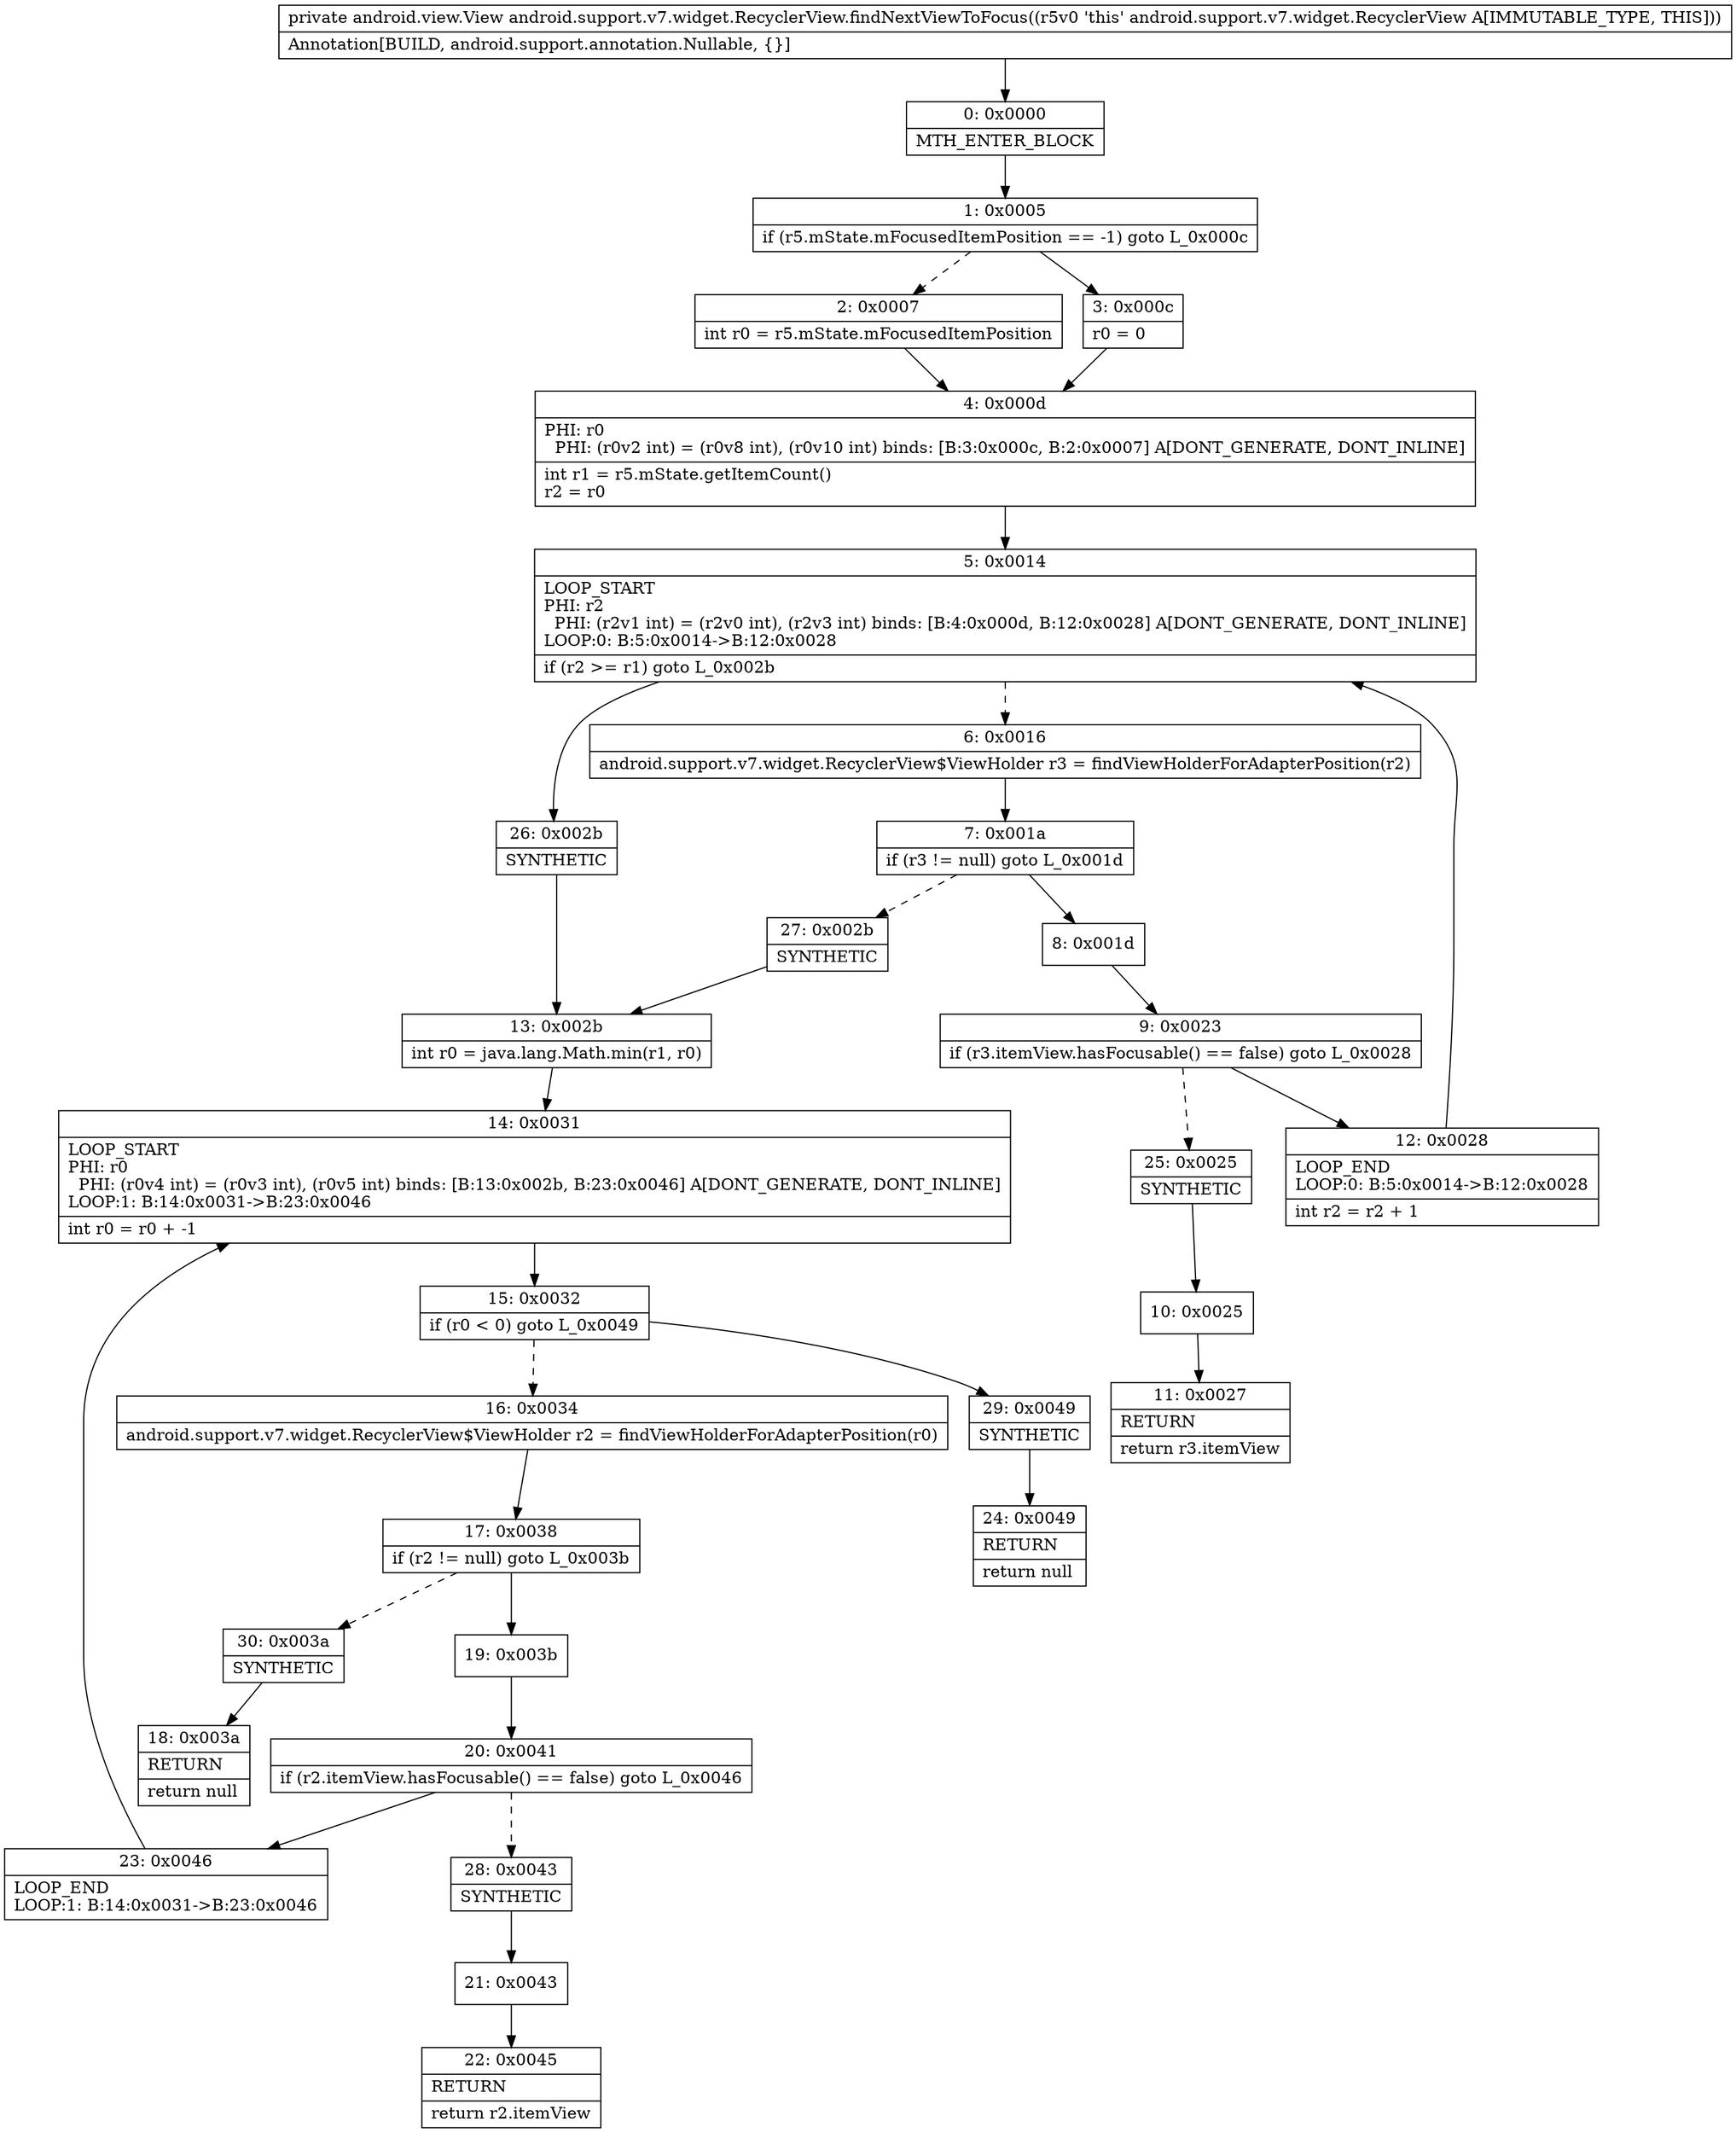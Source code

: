 digraph "CFG forandroid.support.v7.widget.RecyclerView.findNextViewToFocus()Landroid\/view\/View;" {
Node_0 [shape=record,label="{0\:\ 0x0000|MTH_ENTER_BLOCK\l}"];
Node_1 [shape=record,label="{1\:\ 0x0005|if (r5.mState.mFocusedItemPosition == \-1) goto L_0x000c\l}"];
Node_2 [shape=record,label="{2\:\ 0x0007|int r0 = r5.mState.mFocusedItemPosition\l}"];
Node_3 [shape=record,label="{3\:\ 0x000c|r0 = 0\l}"];
Node_4 [shape=record,label="{4\:\ 0x000d|PHI: r0 \l  PHI: (r0v2 int) = (r0v8 int), (r0v10 int) binds: [B:3:0x000c, B:2:0x0007] A[DONT_GENERATE, DONT_INLINE]\l|int r1 = r5.mState.getItemCount()\lr2 = r0\l}"];
Node_5 [shape=record,label="{5\:\ 0x0014|LOOP_START\lPHI: r2 \l  PHI: (r2v1 int) = (r2v0 int), (r2v3 int) binds: [B:4:0x000d, B:12:0x0028] A[DONT_GENERATE, DONT_INLINE]\lLOOP:0: B:5:0x0014\-\>B:12:0x0028\l|if (r2 \>= r1) goto L_0x002b\l}"];
Node_6 [shape=record,label="{6\:\ 0x0016|android.support.v7.widget.RecyclerView$ViewHolder r3 = findViewHolderForAdapterPosition(r2)\l}"];
Node_7 [shape=record,label="{7\:\ 0x001a|if (r3 != null) goto L_0x001d\l}"];
Node_8 [shape=record,label="{8\:\ 0x001d}"];
Node_9 [shape=record,label="{9\:\ 0x0023|if (r3.itemView.hasFocusable() == false) goto L_0x0028\l}"];
Node_10 [shape=record,label="{10\:\ 0x0025}"];
Node_11 [shape=record,label="{11\:\ 0x0027|RETURN\l|return r3.itemView\l}"];
Node_12 [shape=record,label="{12\:\ 0x0028|LOOP_END\lLOOP:0: B:5:0x0014\-\>B:12:0x0028\l|int r2 = r2 + 1\l}"];
Node_13 [shape=record,label="{13\:\ 0x002b|int r0 = java.lang.Math.min(r1, r0)\l}"];
Node_14 [shape=record,label="{14\:\ 0x0031|LOOP_START\lPHI: r0 \l  PHI: (r0v4 int) = (r0v3 int), (r0v5 int) binds: [B:13:0x002b, B:23:0x0046] A[DONT_GENERATE, DONT_INLINE]\lLOOP:1: B:14:0x0031\-\>B:23:0x0046\l|int r0 = r0 + \-1\l}"];
Node_15 [shape=record,label="{15\:\ 0x0032|if (r0 \< 0) goto L_0x0049\l}"];
Node_16 [shape=record,label="{16\:\ 0x0034|android.support.v7.widget.RecyclerView$ViewHolder r2 = findViewHolderForAdapterPosition(r0)\l}"];
Node_17 [shape=record,label="{17\:\ 0x0038|if (r2 != null) goto L_0x003b\l}"];
Node_18 [shape=record,label="{18\:\ 0x003a|RETURN\l|return null\l}"];
Node_19 [shape=record,label="{19\:\ 0x003b}"];
Node_20 [shape=record,label="{20\:\ 0x0041|if (r2.itemView.hasFocusable() == false) goto L_0x0046\l}"];
Node_21 [shape=record,label="{21\:\ 0x0043}"];
Node_22 [shape=record,label="{22\:\ 0x0045|RETURN\l|return r2.itemView\l}"];
Node_23 [shape=record,label="{23\:\ 0x0046|LOOP_END\lLOOP:1: B:14:0x0031\-\>B:23:0x0046\l}"];
Node_24 [shape=record,label="{24\:\ 0x0049|RETURN\l|return null\l}"];
Node_25 [shape=record,label="{25\:\ 0x0025|SYNTHETIC\l}"];
Node_26 [shape=record,label="{26\:\ 0x002b|SYNTHETIC\l}"];
Node_27 [shape=record,label="{27\:\ 0x002b|SYNTHETIC\l}"];
Node_28 [shape=record,label="{28\:\ 0x0043|SYNTHETIC\l}"];
Node_29 [shape=record,label="{29\:\ 0x0049|SYNTHETIC\l}"];
Node_30 [shape=record,label="{30\:\ 0x003a|SYNTHETIC\l}"];
MethodNode[shape=record,label="{private android.view.View android.support.v7.widget.RecyclerView.findNextViewToFocus((r5v0 'this' android.support.v7.widget.RecyclerView A[IMMUTABLE_TYPE, THIS]))  | Annotation[BUILD, android.support.annotation.Nullable, \{\}]\l}"];
MethodNode -> Node_0;
Node_0 -> Node_1;
Node_1 -> Node_2[style=dashed];
Node_1 -> Node_3;
Node_2 -> Node_4;
Node_3 -> Node_4;
Node_4 -> Node_5;
Node_5 -> Node_6[style=dashed];
Node_5 -> Node_26;
Node_6 -> Node_7;
Node_7 -> Node_8;
Node_7 -> Node_27[style=dashed];
Node_8 -> Node_9;
Node_9 -> Node_12;
Node_9 -> Node_25[style=dashed];
Node_10 -> Node_11;
Node_12 -> Node_5;
Node_13 -> Node_14;
Node_14 -> Node_15;
Node_15 -> Node_16[style=dashed];
Node_15 -> Node_29;
Node_16 -> Node_17;
Node_17 -> Node_19;
Node_17 -> Node_30[style=dashed];
Node_19 -> Node_20;
Node_20 -> Node_23;
Node_20 -> Node_28[style=dashed];
Node_21 -> Node_22;
Node_23 -> Node_14;
Node_25 -> Node_10;
Node_26 -> Node_13;
Node_27 -> Node_13;
Node_28 -> Node_21;
Node_29 -> Node_24;
Node_30 -> Node_18;
}

